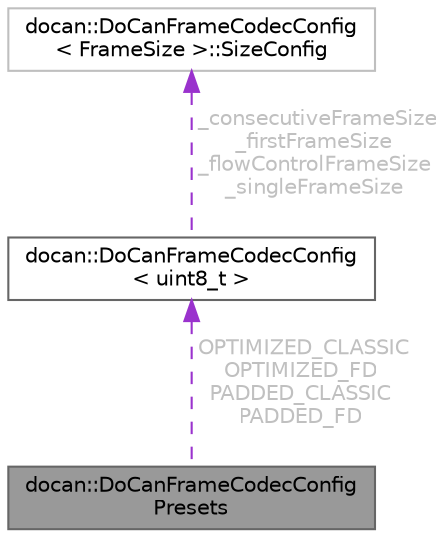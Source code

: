 digraph "docan::DoCanFrameCodecConfigPresets"
{
 // LATEX_PDF_SIZE
  bgcolor="transparent";
  edge [fontname=Helvetica,fontsize=10,labelfontname=Helvetica,labelfontsize=10];
  node [fontname=Helvetica,fontsize=10,shape=box,height=0.2,width=0.4];
  Node1 [id="Node000001",label="docan::DoCanFrameCodecConfig\lPresets",height=0.2,width=0.4,color="gray40", fillcolor="grey60", style="filled", fontcolor="black",tooltip=" "];
  Node2 -> Node1 [id="edge1_Node000001_Node000002",dir="back",color="darkorchid3",style="dashed",tooltip=" ",label=" OPTIMIZED_CLASSIC\nOPTIMIZED_FD\nPADDED_CLASSIC\nPADDED_FD",fontcolor="grey" ];
  Node2 [id="Node000002",label="docan::DoCanFrameCodecConfig\l\< uint8_t \>",height=0.2,width=0.4,color="gray40", fillcolor="white", style="filled",URL="$dd/d37/structdocan_1_1DoCanFrameCodecConfig.html",tooltip=" "];
  Node3 -> Node2 [id="edge2_Node000002_Node000003",dir="back",color="darkorchid3",style="dashed",tooltip=" ",label=" _consecutiveFrameSize\n_firstFrameSize\n_flowControlFrameSize\n_singleFrameSize",fontcolor="grey" ];
  Node3 [id="Node000003",label="docan::DoCanFrameCodecConfig\l\< FrameSize \>::SizeConfig",height=0.2,width=0.4,color="grey75", fillcolor="white", style="filled",URL="$df/da9/structdocan_1_1DoCanFrameCodecConfig_1_1SizeConfig.html",tooltip=" "];
}
